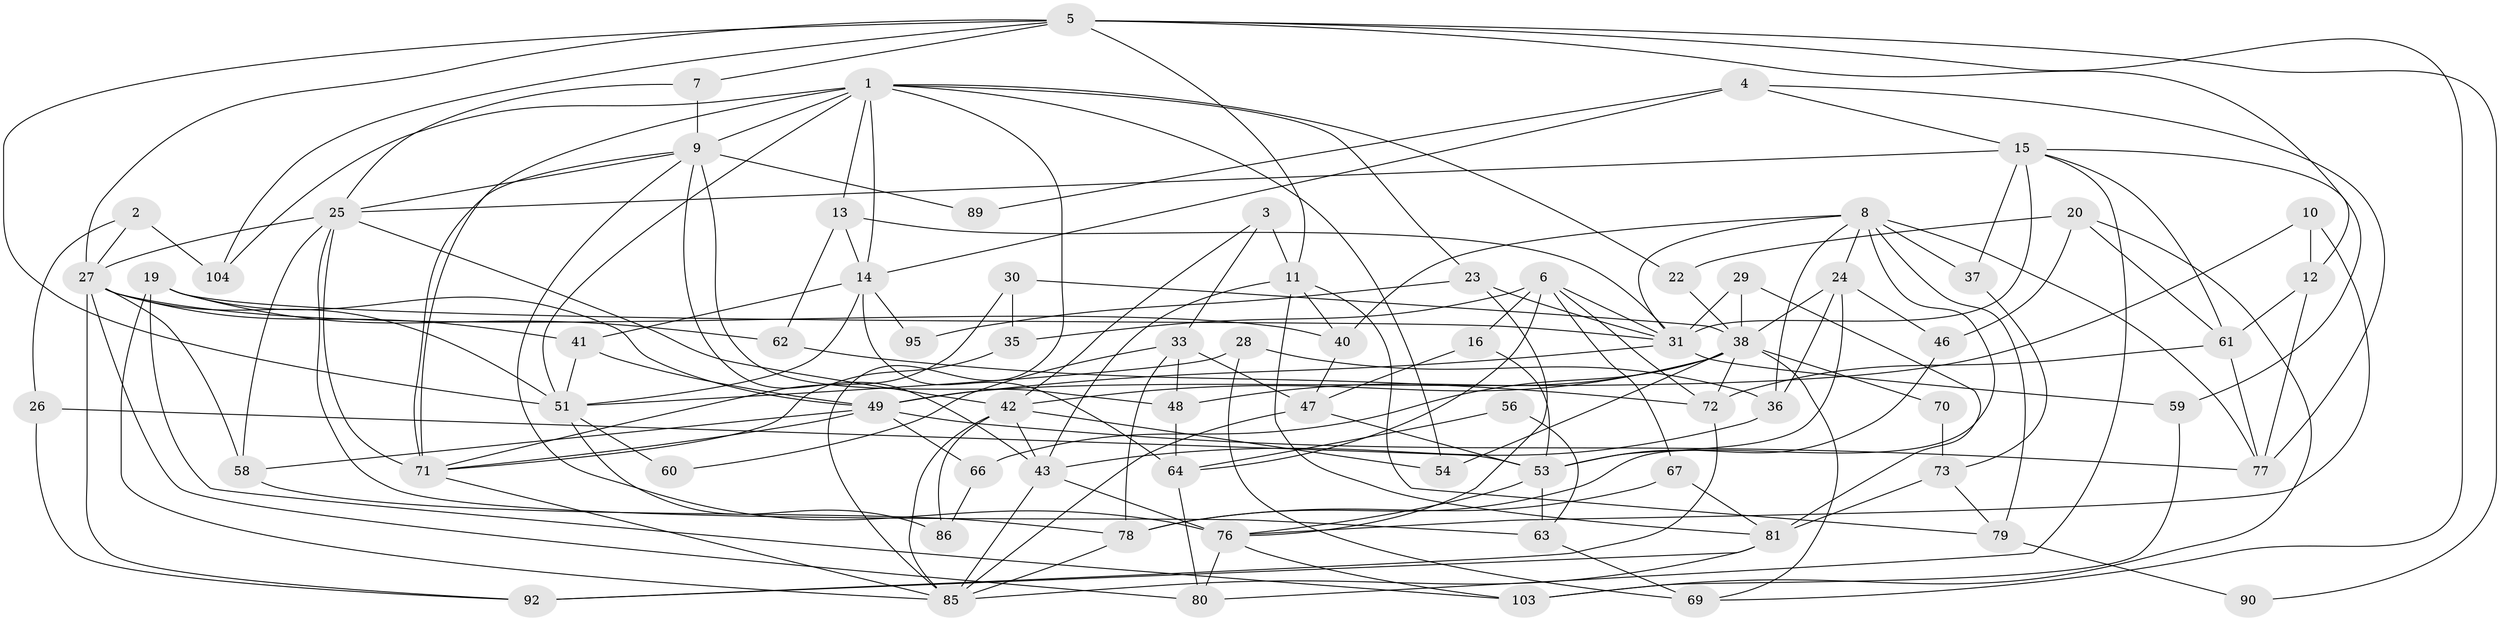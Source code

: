 // Generated by graph-tools (version 1.1) at 2025/52/02/27/25 19:52:09]
// undirected, 73 vertices, 173 edges
graph export_dot {
graph [start="1"]
  node [color=gray90,style=filled];
  1 [super="+91"];
  2;
  3;
  4 [super="+21"];
  5 [super="+94"];
  6 [super="+32"];
  7;
  8 [super="+105"];
  9 [super="+17"];
  10;
  11 [super="+88"];
  12 [super="+18"];
  13;
  14 [super="+50"];
  15 [super="+55"];
  16;
  19 [super="+44"];
  20;
  22;
  23 [super="+68"];
  24;
  25 [super="+100"];
  26;
  27 [super="+74"];
  28;
  29;
  30;
  31 [super="+75"];
  33 [super="+34"];
  35;
  36 [super="+87"];
  37;
  38 [super="+39"];
  40 [super="+52"];
  41;
  42 [super="+45"];
  43 [super="+99"];
  46;
  47;
  48;
  49 [super="+57"];
  51 [super="+65"];
  53 [super="+96"];
  54;
  56;
  58 [super="+101"];
  59;
  60;
  61 [super="+83"];
  62;
  63 [super="+84"];
  64;
  66;
  67;
  69;
  70;
  71 [super="+82"];
  72;
  73 [super="+102"];
  76 [super="+98"];
  77;
  78;
  79;
  80;
  81 [super="+97"];
  85 [super="+93"];
  86;
  89;
  90;
  92;
  95;
  103;
  104;
  1 -- 14;
  1 -- 13;
  1 -- 23;
  1 -- 71;
  1 -- 51;
  1 -- 85;
  1 -- 54;
  1 -- 22;
  1 -- 104;
  1 -- 9;
  2 -- 104;
  2 -- 26;
  2 -- 27;
  3 -- 11;
  3 -- 42;
  3 -- 33;
  4 -- 77;
  4 -- 89;
  4 -- 14;
  4 -- 15;
  5 -- 12;
  5 -- 7;
  5 -- 90;
  5 -- 104;
  5 -- 69;
  5 -- 51;
  5 -- 27;
  5 -- 11;
  6 -- 31;
  6 -- 16;
  6 -- 35;
  6 -- 64;
  6 -- 72;
  6 -- 67;
  7 -- 25;
  7 -- 9;
  8 -- 24;
  8 -- 77;
  8 -- 31;
  8 -- 37;
  8 -- 40;
  8 -- 79;
  8 -- 36;
  8 -- 78;
  9 -- 48;
  9 -- 76;
  9 -- 25;
  9 -- 71;
  9 -- 89;
  9 -- 43;
  10 -- 49;
  10 -- 12 [weight=2];
  10 -- 76;
  11 -- 81 [weight=2];
  11 -- 43;
  11 -- 79;
  11 -- 40;
  12 -- 77;
  12 -- 61;
  13 -- 31;
  13 -- 14;
  13 -- 62;
  14 -- 95;
  14 -- 51;
  14 -- 64;
  14 -- 41;
  15 -- 61;
  15 -- 37;
  15 -- 59;
  15 -- 80;
  15 -- 31;
  15 -- 25;
  16 -- 53;
  16 -- 47;
  19 -- 49;
  19 -- 31;
  19 -- 85;
  19 -- 62;
  19 -- 103;
  20 -- 103;
  20 -- 46;
  20 -- 22;
  20 -- 61;
  22 -- 38;
  23 -- 31;
  23 -- 76;
  23 -- 95;
  24 -- 46;
  24 -- 53;
  24 -- 38;
  24 -- 36;
  25 -- 71;
  25 -- 58;
  25 -- 42;
  25 -- 27;
  25 -- 63 [weight=2];
  26 -- 92;
  26 -- 53;
  27 -- 51;
  27 -- 80;
  27 -- 41;
  27 -- 92;
  27 -- 58;
  27 -- 40;
  28 -- 51;
  28 -- 69;
  28 -- 36;
  29 -- 31;
  29 -- 81;
  29 -- 38;
  30 -- 35;
  30 -- 71;
  30 -- 38;
  31 -- 59;
  31 -- 49;
  33 -- 48;
  33 -- 60;
  33 -- 78;
  33 -- 47;
  35 -- 71;
  36 -- 43;
  37 -- 73;
  38 -- 54;
  38 -- 48;
  38 -- 69;
  38 -- 70;
  38 -- 72;
  38 -- 42;
  38 -- 66;
  40 -- 47;
  41 -- 49;
  41 -- 51;
  42 -- 86;
  42 -- 43;
  42 -- 54;
  42 -- 85;
  43 -- 85;
  43 -- 76;
  46 -- 53;
  47 -- 53;
  47 -- 85;
  48 -- 64;
  49 -- 58;
  49 -- 66;
  49 -- 77;
  49 -- 71;
  51 -- 86;
  51 -- 60;
  53 -- 76;
  53 -- 63;
  56 -- 64;
  56 -- 63;
  58 -- 78;
  59 -- 103;
  61 -- 72;
  61 -- 77;
  62 -- 72;
  63 -- 69;
  64 -- 80;
  66 -- 86;
  67 -- 78;
  67 -- 81;
  70 -- 73;
  71 -- 85;
  72 -- 92;
  73 -- 81 [weight=2];
  73 -- 79;
  76 -- 80;
  76 -- 103;
  78 -- 85;
  79 -- 90;
  81 -- 85;
  81 -- 92;
}
